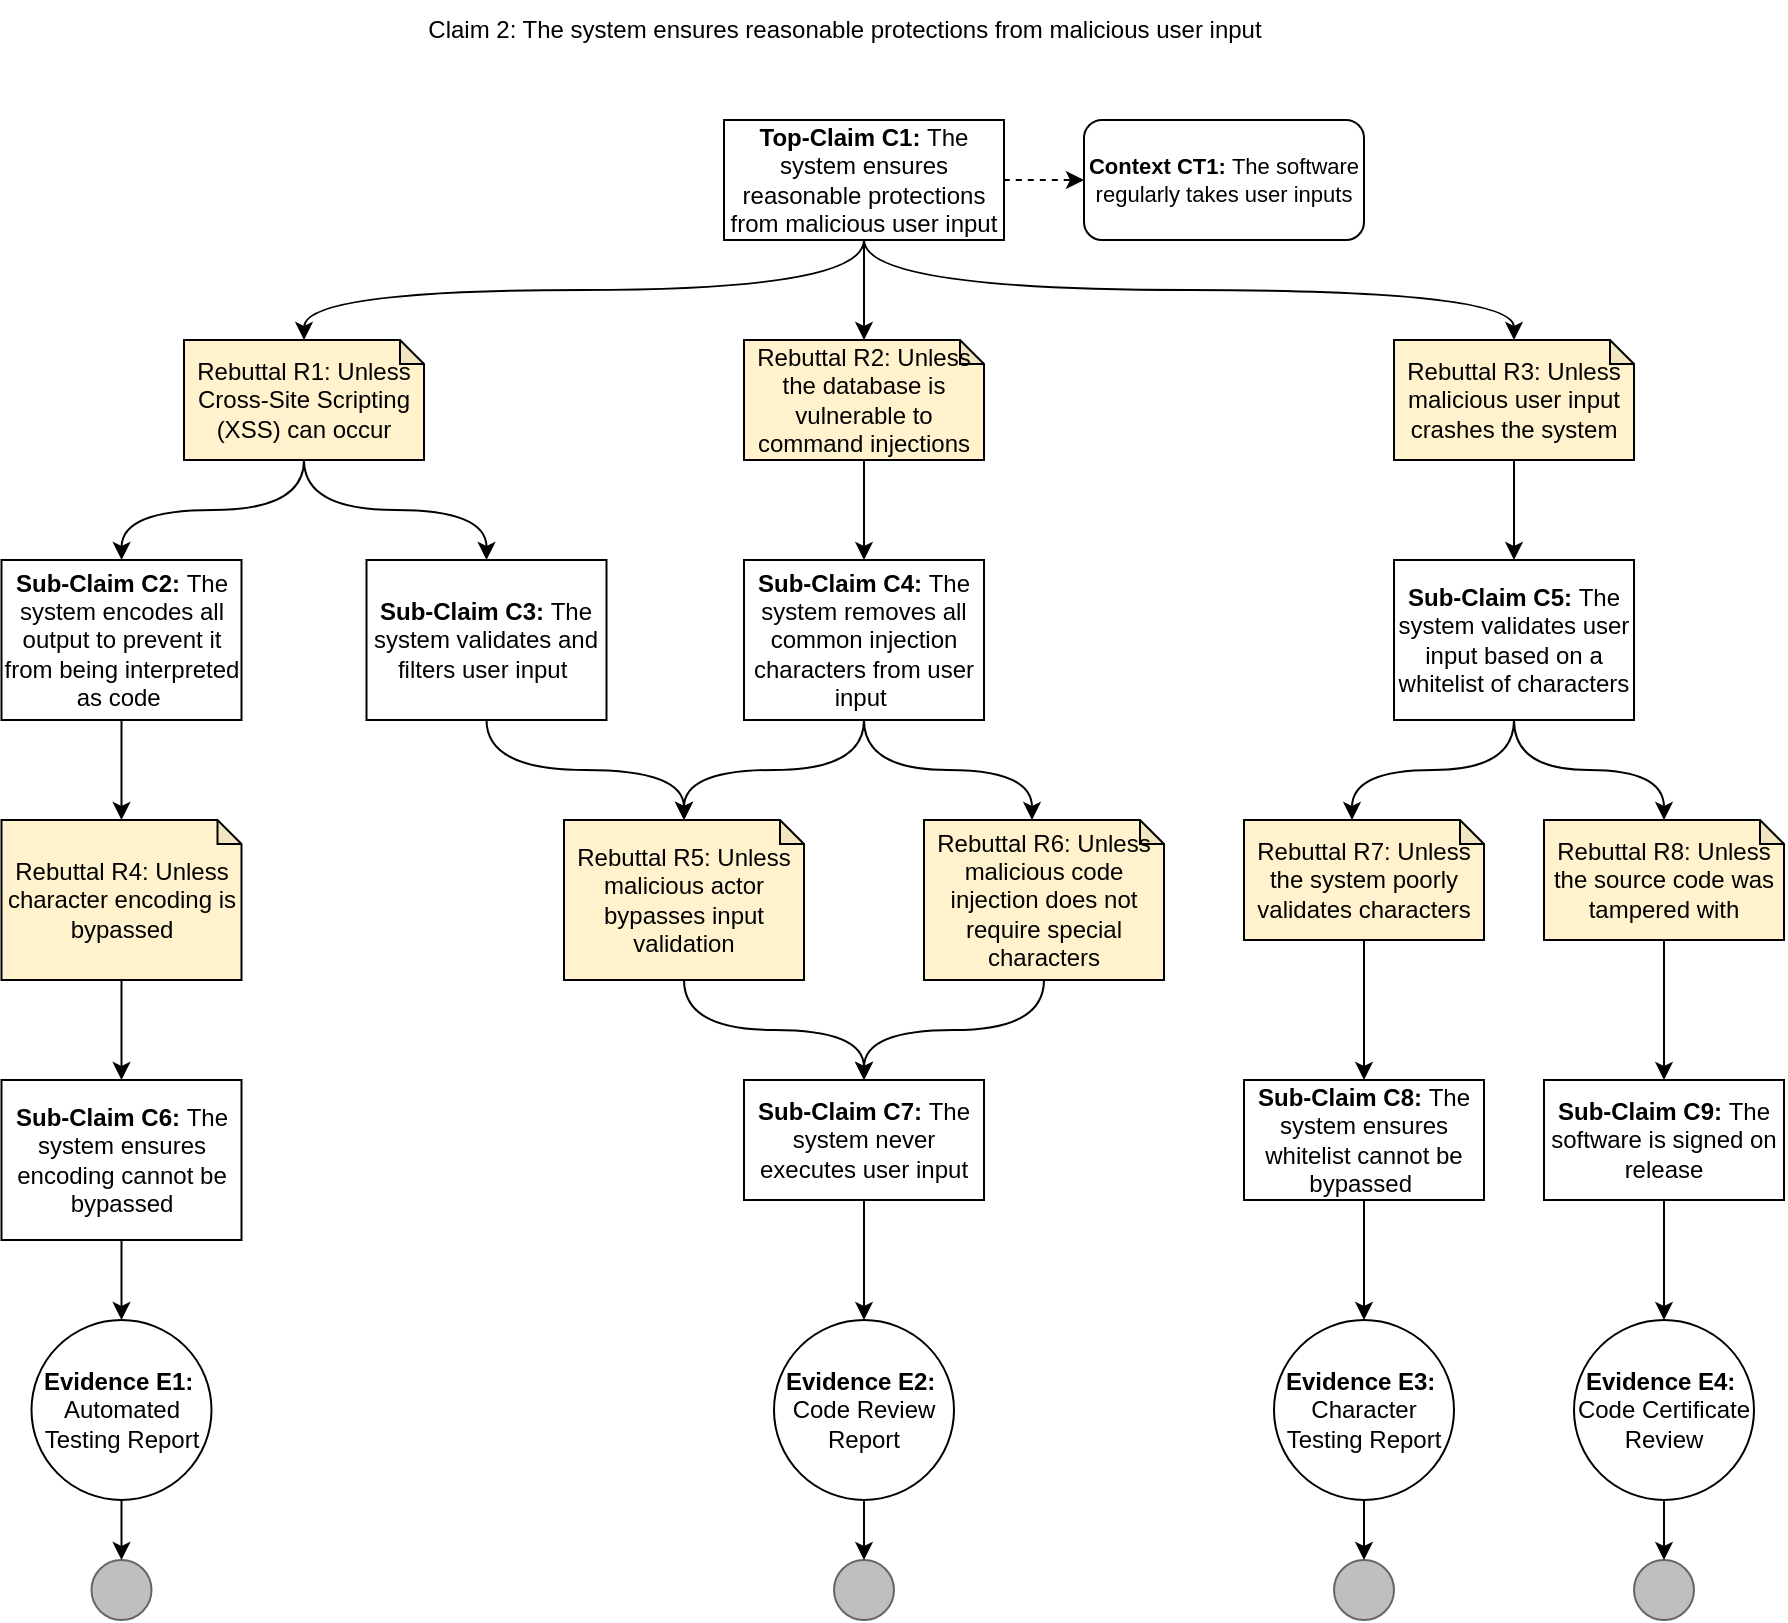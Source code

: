 <mxfile version="20.4.0" type="device"><diagram id="UYpyHkPVHAnOpGsLQY7w" name="Page-1"><mxGraphModel dx="1955" dy="854" grid="1" gridSize="10" guides="1" tooltips="1" connect="1" arrows="1" fold="1" page="1" pageScale="1" pageWidth="850" pageHeight="1100" math="0" shadow="0"><root><mxCell id="0"/><mxCell id="1" parent="0"/><mxCell id="2tqyt6GawAUih1M6MdiW-1" value="Claim 2: The system ensures reasonable protections from malicious user input" style="text;html=1;strokeColor=none;fillColor=none;align=center;verticalAlign=middle;whiteSpace=wrap;rounded=0;" parent="1" vertex="1"><mxGeometry x="202.5" y="60" width="475" height="30" as="geometry"/></mxCell><mxCell id="gzrWywMuShJwXTMHFFPe-21" style="edgeStyle=orthogonalEdgeStyle;curved=1;orthogonalLoop=1;jettySize=auto;html=1;exitX=0.5;exitY=1;exitDx=0;exitDy=0;entryX=0.5;entryY=0;entryDx=0;entryDy=0;entryPerimeter=0;" edge="1" parent="1" source="2tqyt6GawAUih1M6MdiW-2" target="gzrWywMuShJwXTMHFFPe-20"><mxGeometry relative="1" as="geometry"/></mxCell><mxCell id="2tqyt6GawAUih1M6MdiW-2" value="&lt;b&gt;Top-Claim C1:&lt;/b&gt;&amp;nbsp;The system ensures reasonable protections from malicious user input" style="rounded=0;whiteSpace=wrap;html=1;" parent="1" vertex="1"><mxGeometry x="380" y="120" width="140" height="60" as="geometry"/></mxCell><mxCell id="gJQfrmlCIir01tnQ2qw4-1" value="Rebuttal R2: Unless the database is vulnerable to command injections" style="shape=note;whiteSpace=wrap;html=1;backgroundOutline=1;darkOpacity=0.05;strokeColor=#000000;size=12;fillColor=#fff2cc;" parent="1" vertex="1"><mxGeometry x="390" y="230" width="120" height="60" as="geometry"/></mxCell><mxCell id="gzrWywMuShJwXTMHFFPe-13" style="edgeStyle=orthogonalEdgeStyle;orthogonalLoop=1;jettySize=auto;html=1;exitX=0.5;exitY=1;exitDx=0;exitDy=0;entryX=0.5;entryY=0;entryDx=0;entryDy=0;entryPerimeter=0;curved=1;" edge="1" parent="1" source="gJQfrmlCIir01tnQ2qw4-2" target="gzrWywMuShJwXTMHFFPe-12"><mxGeometry relative="1" as="geometry"/></mxCell><mxCell id="gJQfrmlCIir01tnQ2qw4-2" value="&lt;b&gt;Sub-Claim C4: &lt;/b&gt;The system removes all common injection characters from user input&amp;nbsp;" style="rounded=0;whiteSpace=wrap;html=1;strokeColor=#000000;" parent="1" vertex="1"><mxGeometry x="390" y="340" width="120" height="80" as="geometry"/></mxCell><mxCell id="gJQfrmlCIir01tnQ2qw4-4" value="" style="endArrow=classic;html=1;rounded=0;exitX=0.5;exitY=1;exitDx=0;exitDy=0;entryX=0.5;entryY=0;entryDx=0;entryDy=0;edgeStyle=orthogonalEdgeStyle;curved=1;exitPerimeter=0;" parent="1" source="gJQfrmlCIir01tnQ2qw4-1" target="gJQfrmlCIir01tnQ2qw4-2" edge="1"><mxGeometry width="50" height="50" relative="1" as="geometry"><mxPoint x="455.0" y="310" as="sourcePoint"/><mxPoint x="575.0" y="350" as="targetPoint"/></mxGeometry></mxCell><mxCell id="gJQfrmlCIir01tnQ2qw4-6" value="" style="endArrow=classic;html=1;rounded=0;exitX=0.5;exitY=1;exitDx=0;exitDy=0;entryX=0.5;entryY=0;entryDx=0;entryDy=0;entryPerimeter=0;edgeStyle=orthogonalEdgeStyle;curved=1;" parent="1" source="2tqyt6GawAUih1M6MdiW-2" target="gJQfrmlCIir01tnQ2qw4-1" edge="1"><mxGeometry width="50" height="50" relative="1" as="geometry"><mxPoint x="540" y="190" as="sourcePoint"/><mxPoint x="295" y="260" as="targetPoint"/></mxGeometry></mxCell><mxCell id="gJQfrmlCIir01tnQ2qw4-37" value="Rebuttal R3: Unless malicious user input crashes the system" style="shape=note;whiteSpace=wrap;html=1;backgroundOutline=1;darkOpacity=0.05;strokeColor=#000000;size=12;fillColor=#fff2cc;" parent="1" vertex="1"><mxGeometry x="715" y="230" width="120" height="60" as="geometry"/></mxCell><mxCell id="gJQfrmlCIir01tnQ2qw4-38" value="" style="endArrow=classic;html=1;rounded=0;exitX=0.5;exitY=1;exitDx=0;exitDy=0;entryX=0;entryY=0;entryDx=54;entryDy=0;edgeStyle=orthogonalEdgeStyle;curved=1;entryPerimeter=0;" parent="1" source="gJQfrmlCIir01tnQ2qw4-2" target="gzrWywMuShJwXTMHFFPe-7" edge="1"><mxGeometry width="50" height="50" relative="1" as="geometry"><mxPoint x="480" y="540" as="sourcePoint"/><mxPoint x="450" y="450" as="targetPoint"/></mxGeometry></mxCell><mxCell id="gJQfrmlCIir01tnQ2qw4-40" value="" style="endArrow=classic;html=1;rounded=0;entryX=0.5;entryY=0;entryDx=0;entryDy=0;entryPerimeter=0;edgeStyle=orthogonalEdgeStyle;curved=1;exitX=0.5;exitY=1;exitDx=0;exitDy=0;" parent="1" source="2tqyt6GawAUih1M6MdiW-2" target="gJQfrmlCIir01tnQ2qw4-37" edge="1"><mxGeometry width="50" height="50" relative="1" as="geometry"><mxPoint x="425" y="180" as="sourcePoint"/><mxPoint x="325.0" y="240" as="targetPoint"/></mxGeometry></mxCell><mxCell id="gJQfrmlCIir01tnQ2qw4-42" value="" style="endArrow=classic;html=1;rounded=0;entryX=0.5;entryY=0;entryDx=0;entryDy=0;edgeStyle=orthogonalEdgeStyle;curved=1;exitX=0.5;exitY=1;exitDx=0;exitDy=0;exitPerimeter=0;" parent="1" source="gJQfrmlCIir01tnQ2qw4-37" target="gzrWywMuShJwXTMHFFPe-15" edge="1"><mxGeometry width="50" height="50" relative="1" as="geometry"><mxPoint x="525.0" y="190" as="sourcePoint"/><mxPoint x="665" y="340" as="targetPoint"/></mxGeometry></mxCell><mxCell id="gJQfrmlCIir01tnQ2qw4-72" value="&lt;b&gt;Context CT1: &lt;/b&gt;The software regularly takes user inputs" style="rounded=1;whiteSpace=wrap;html=1;fontSize=11;" parent="1" vertex="1"><mxGeometry x="560" y="120" width="140" height="60" as="geometry"/></mxCell><mxCell id="gJQfrmlCIir01tnQ2qw4-73" value="" style="endArrow=classic;html=1;rounded=0;entryX=0;entryY=0.5;entryDx=0;entryDy=0;edgeStyle=orthogonalEdgeStyle;curved=1;exitX=1;exitY=0.5;exitDx=0;exitDy=0;dashed=1;" parent="1" source="2tqyt6GawAUih1M6MdiW-2" target="gJQfrmlCIir01tnQ2qw4-72" edge="1"><mxGeometry width="50" height="50" relative="1" as="geometry"><mxPoint x="450.0" y="190" as="sourcePoint"/><mxPoint x="565.0" y="240" as="targetPoint"/></mxGeometry></mxCell><mxCell id="gzrWywMuShJwXTMHFFPe-4" value="&lt;b&gt;Evidence E2:&lt;/b&gt;&amp;nbsp;&lt;br&gt;Code Review Report" style="ellipse;whiteSpace=wrap;html=1;aspect=fixed;" vertex="1" parent="1"><mxGeometry x="405" y="720" width="90" height="90" as="geometry"/></mxCell><mxCell id="gzrWywMuShJwXTMHFFPe-5" value="" style="ellipse;whiteSpace=wrap;html=1;aspect=fixed;strokeColor=#666666;fillColor=#BFBFBF;fontColor=#333333;" vertex="1" parent="1"><mxGeometry x="435" y="840" width="30" height="30" as="geometry"/></mxCell><mxCell id="gzrWywMuShJwXTMHFFPe-6" value="" style="endArrow=classic;html=1;rounded=0;exitX=0.5;exitY=1;exitDx=0;exitDy=0;entryX=0.5;entryY=0;entryDx=0;entryDy=0;edgeStyle=orthogonalEdgeStyle;curved=1;" edge="1" parent="1" source="gzrWywMuShJwXTMHFFPe-4" target="gzrWywMuShJwXTMHFFPe-5"><mxGeometry width="50" height="50" relative="1" as="geometry"><mxPoint x="470.0" y="600" as="sourcePoint"/><mxPoint x="470.0" y="650" as="targetPoint"/></mxGeometry></mxCell><mxCell id="gzrWywMuShJwXTMHFFPe-10" style="edgeStyle=orthogonalEdgeStyle;orthogonalLoop=1;jettySize=auto;html=1;entryX=0.5;entryY=0;entryDx=0;entryDy=0;curved=1;" edge="1" parent="1" source="gzrWywMuShJwXTMHFFPe-7" target="gzrWywMuShJwXTMHFFPe-9"><mxGeometry relative="1" as="geometry"/></mxCell><mxCell id="gzrWywMuShJwXTMHFFPe-7" value="Rebuttal R6: Unless malicious code injection does not require special characters" style="shape=note;whiteSpace=wrap;html=1;backgroundOutline=1;darkOpacity=0.05;strokeColor=#000000;size=12;fillColor=#fff2cc;" vertex="1" parent="1"><mxGeometry x="480" y="470" width="120" height="80" as="geometry"/></mxCell><mxCell id="gzrWywMuShJwXTMHFFPe-11" style="edgeStyle=orthogonalEdgeStyle;rounded=0;orthogonalLoop=1;jettySize=auto;html=1;exitX=0.5;exitY=1;exitDx=0;exitDy=0;entryX=0.5;entryY=0;entryDx=0;entryDy=0;" edge="1" parent="1" source="gzrWywMuShJwXTMHFFPe-9" target="gzrWywMuShJwXTMHFFPe-4"><mxGeometry relative="1" as="geometry"/></mxCell><mxCell id="gzrWywMuShJwXTMHFFPe-9" value="&lt;b&gt;Sub-Claim C7: &lt;/b&gt;The system never executes user input" style="rounded=0;whiteSpace=wrap;html=1;strokeColor=#000000;" vertex="1" parent="1"><mxGeometry x="390" y="600" width="120" height="60" as="geometry"/></mxCell><mxCell id="gzrWywMuShJwXTMHFFPe-14" style="edgeStyle=orthogonalEdgeStyle;curved=1;orthogonalLoop=1;jettySize=auto;html=1;exitX=0.5;exitY=1;exitDx=0;exitDy=0;exitPerimeter=0;entryX=0.5;entryY=0;entryDx=0;entryDy=0;" edge="1" parent="1" source="gzrWywMuShJwXTMHFFPe-12" target="gzrWywMuShJwXTMHFFPe-9"><mxGeometry relative="1" as="geometry"/></mxCell><mxCell id="gzrWywMuShJwXTMHFFPe-12" value="Rebuttal R5: Unless malicious actor bypasses input validation" style="shape=note;whiteSpace=wrap;html=1;backgroundOutline=1;darkOpacity=0.05;strokeColor=#000000;size=12;fillColor=#fff2cc;" vertex="1" parent="1"><mxGeometry x="300" y="470" width="120" height="80" as="geometry"/></mxCell><mxCell id="gzrWywMuShJwXTMHFFPe-25" style="edgeStyle=orthogonalEdgeStyle;curved=1;orthogonalLoop=1;jettySize=auto;html=1;exitX=0.5;exitY=1;exitDx=0;exitDy=0;entryX=0.5;entryY=0;entryDx=0;entryDy=0;entryPerimeter=0;" edge="1" parent="1" source="gzrWywMuShJwXTMHFFPe-15" target="gzrWywMuShJwXTMHFFPe-23"><mxGeometry relative="1" as="geometry"/></mxCell><mxCell id="gzrWywMuShJwXTMHFFPe-28" style="edgeStyle=orthogonalEdgeStyle;curved=1;orthogonalLoop=1;jettySize=auto;html=1;exitX=0.5;exitY=1;exitDx=0;exitDy=0;entryX=0;entryY=0;entryDx=54;entryDy=0;entryPerimeter=0;" edge="1" parent="1" source="gzrWywMuShJwXTMHFFPe-15" target="gzrWywMuShJwXTMHFFPe-27"><mxGeometry relative="1" as="geometry"/></mxCell><mxCell id="gzrWywMuShJwXTMHFFPe-15" value="&lt;b&gt;Sub-Claim C5: &lt;/b&gt;The system validates user input based on a whitelist of characters" style="rounded=0;whiteSpace=wrap;html=1;strokeColor=#000000;" vertex="1" parent="1"><mxGeometry x="715" y="340" width="120" height="80" as="geometry"/></mxCell><mxCell id="gzrWywMuShJwXTMHFFPe-16" value="&lt;b&gt;Evidence E3:&lt;/b&gt;&amp;nbsp;&lt;br&gt;Character Testing Report" style="ellipse;whiteSpace=wrap;html=1;aspect=fixed;" vertex="1" parent="1"><mxGeometry x="655" y="720" width="90" height="90" as="geometry"/></mxCell><mxCell id="gzrWywMuShJwXTMHFFPe-17" value="" style="ellipse;whiteSpace=wrap;html=1;aspect=fixed;strokeColor=#666666;fillColor=#BFBFBF;fontColor=#333333;" vertex="1" parent="1"><mxGeometry x="685" y="840" width="30" height="30" as="geometry"/></mxCell><mxCell id="gzrWywMuShJwXTMHFFPe-18" value="" style="endArrow=classic;html=1;rounded=0;exitX=0.5;exitY=1;exitDx=0;exitDy=0;entryX=0.5;entryY=0;entryDx=0;entryDy=0;edgeStyle=orthogonalEdgeStyle;curved=1;" edge="1" parent="1" source="gzrWywMuShJwXTMHFFPe-16" target="gzrWywMuShJwXTMHFFPe-17"><mxGeometry width="50" height="50" relative="1" as="geometry"><mxPoint x="720.0" y="600" as="sourcePoint"/><mxPoint x="720.0" y="650" as="targetPoint"/></mxGeometry></mxCell><mxCell id="gzrWywMuShJwXTMHFFPe-37" style="edgeStyle=orthogonalEdgeStyle;curved=1;orthogonalLoop=1;jettySize=auto;html=1;exitX=0.5;exitY=1;exitDx=0;exitDy=0;exitPerimeter=0;entryX=0.5;entryY=0;entryDx=0;entryDy=0;" edge="1" parent="1" source="gzrWywMuShJwXTMHFFPe-20" target="gzrWywMuShJwXTMHFFPe-22"><mxGeometry relative="1" as="geometry"/></mxCell><mxCell id="gzrWywMuShJwXTMHFFPe-39" style="edgeStyle=orthogonalEdgeStyle;curved=1;orthogonalLoop=1;jettySize=auto;html=1;exitX=0.5;exitY=1;exitDx=0;exitDy=0;exitPerimeter=0;" edge="1" parent="1" source="gzrWywMuShJwXTMHFFPe-20" target="gzrWywMuShJwXTMHFFPe-38"><mxGeometry relative="1" as="geometry"/></mxCell><mxCell id="gzrWywMuShJwXTMHFFPe-20" value="Rebuttal R1: Unless Cross-Site Scripting (XSS) can occur" style="shape=note;whiteSpace=wrap;html=1;backgroundOutline=1;darkOpacity=0.05;strokeColor=#000000;size=12;fillColor=#fff2cc;" vertex="1" parent="1"><mxGeometry x="110" y="230" width="120" height="60" as="geometry"/></mxCell><mxCell id="gzrWywMuShJwXTMHFFPe-36" style="edgeStyle=orthogonalEdgeStyle;curved=1;orthogonalLoop=1;jettySize=auto;html=1;exitX=0.5;exitY=1;exitDx=0;exitDy=0;entryX=0.5;entryY=0;entryDx=0;entryDy=0;entryPerimeter=0;" edge="1" parent="1" source="gzrWywMuShJwXTMHFFPe-22" target="gzrWywMuShJwXTMHFFPe-12"><mxGeometry relative="1" as="geometry"><mxPoint x="30" y="440" as="targetPoint"/></mxGeometry></mxCell><mxCell id="gzrWywMuShJwXTMHFFPe-22" value="&lt;b&gt;Sub-Claim C3: &lt;/b&gt;The system validates and filters user input&amp;nbsp;" style="rounded=0;whiteSpace=wrap;html=1;strokeColor=#000000;" vertex="1" parent="1"><mxGeometry x="201.25" y="340" width="120" height="80" as="geometry"/></mxCell><mxCell id="gzrWywMuShJwXTMHFFPe-26" style="edgeStyle=orthogonalEdgeStyle;curved=1;orthogonalLoop=1;jettySize=auto;html=1;exitX=0.5;exitY=1;exitDx=0;exitDy=0;exitPerimeter=0;entryX=0.5;entryY=0;entryDx=0;entryDy=0;" edge="1" parent="1" source="gzrWywMuShJwXTMHFFPe-23" target="gzrWywMuShJwXTMHFFPe-24"><mxGeometry relative="1" as="geometry"/></mxCell><mxCell id="gzrWywMuShJwXTMHFFPe-23" value="Rebuttal R8: Unless the source code was tampered with" style="shape=note;whiteSpace=wrap;html=1;backgroundOutline=1;darkOpacity=0.05;strokeColor=#000000;size=12;fillColor=#fff2cc;" vertex="1" parent="1"><mxGeometry x="790" y="470" width="120" height="60" as="geometry"/></mxCell><mxCell id="gzrWywMuShJwXTMHFFPe-35" style="edgeStyle=orthogonalEdgeStyle;curved=1;orthogonalLoop=1;jettySize=auto;html=1;exitX=0.5;exitY=1;exitDx=0;exitDy=0;entryX=0.5;entryY=0;entryDx=0;entryDy=0;" edge="1" parent="1" source="gzrWywMuShJwXTMHFFPe-24" target="gzrWywMuShJwXTMHFFPe-32"><mxGeometry relative="1" as="geometry"/></mxCell><mxCell id="gzrWywMuShJwXTMHFFPe-24" value="&lt;b&gt;Sub-Claim C9: &lt;/b&gt;The software is signed on release" style="rounded=0;whiteSpace=wrap;html=1;strokeColor=#000000;" vertex="1" parent="1"><mxGeometry x="790" y="600" width="120" height="60" as="geometry"/></mxCell><mxCell id="gzrWywMuShJwXTMHFFPe-31" style="edgeStyle=orthogonalEdgeStyle;curved=1;orthogonalLoop=1;jettySize=auto;html=1;exitX=0.5;exitY=1;exitDx=0;exitDy=0;exitPerimeter=0;entryX=0.5;entryY=0;entryDx=0;entryDy=0;" edge="1" parent="1" source="gzrWywMuShJwXTMHFFPe-27" target="gzrWywMuShJwXTMHFFPe-29"><mxGeometry relative="1" as="geometry"/></mxCell><mxCell id="gzrWywMuShJwXTMHFFPe-27" value="Rebuttal R7: Unless the system poorly validates characters" style="shape=note;whiteSpace=wrap;html=1;backgroundOutline=1;darkOpacity=0.05;strokeColor=#000000;size=12;fillColor=#fff2cc;" vertex="1" parent="1"><mxGeometry x="640" y="470" width="120" height="60" as="geometry"/></mxCell><mxCell id="gzrWywMuShJwXTMHFFPe-30" style="edgeStyle=orthogonalEdgeStyle;curved=1;orthogonalLoop=1;jettySize=auto;html=1;exitX=0.5;exitY=1;exitDx=0;exitDy=0;entryX=0.5;entryY=0;entryDx=0;entryDy=0;" edge="1" parent="1" source="gzrWywMuShJwXTMHFFPe-29" target="gzrWywMuShJwXTMHFFPe-16"><mxGeometry relative="1" as="geometry"/></mxCell><mxCell id="gzrWywMuShJwXTMHFFPe-29" value="&lt;b&gt;Sub-Claim C8: &lt;/b&gt;The system ensures whitelist cannot be bypassed&amp;nbsp;" style="rounded=0;whiteSpace=wrap;html=1;strokeColor=#000000;" vertex="1" parent="1"><mxGeometry x="640" y="600" width="120" height="60" as="geometry"/></mxCell><mxCell id="gzrWywMuShJwXTMHFFPe-32" value="&lt;b&gt;Evidence E4:&lt;/b&gt;&amp;nbsp;&lt;br&gt;Code Certificate Review" style="ellipse;whiteSpace=wrap;html=1;aspect=fixed;" vertex="1" parent="1"><mxGeometry x="805" y="720" width="90" height="90" as="geometry"/></mxCell><mxCell id="gzrWywMuShJwXTMHFFPe-33" value="" style="ellipse;whiteSpace=wrap;html=1;aspect=fixed;strokeColor=#666666;fillColor=#BFBFBF;fontColor=#333333;" vertex="1" parent="1"><mxGeometry x="835" y="840" width="30" height="30" as="geometry"/></mxCell><mxCell id="gzrWywMuShJwXTMHFFPe-34" value="" style="endArrow=classic;html=1;rounded=0;exitX=0.5;exitY=1;exitDx=0;exitDy=0;entryX=0.5;entryY=0;entryDx=0;entryDy=0;edgeStyle=orthogonalEdgeStyle;curved=1;" edge="1" parent="1" source="gzrWywMuShJwXTMHFFPe-32" target="gzrWywMuShJwXTMHFFPe-33"><mxGeometry width="50" height="50" relative="1" as="geometry"><mxPoint x="870.0" y="600" as="sourcePoint"/><mxPoint x="870.0" y="650" as="targetPoint"/></mxGeometry></mxCell><mxCell id="gzrWywMuShJwXTMHFFPe-41" style="edgeStyle=orthogonalEdgeStyle;curved=1;orthogonalLoop=1;jettySize=auto;html=1;exitX=0.5;exitY=1;exitDx=0;exitDy=0;entryX=0.5;entryY=0;entryDx=0;entryDy=0;entryPerimeter=0;" edge="1" parent="1" source="gzrWywMuShJwXTMHFFPe-38" target="gzrWywMuShJwXTMHFFPe-40"><mxGeometry relative="1" as="geometry"/></mxCell><mxCell id="gzrWywMuShJwXTMHFFPe-38" value="&lt;b&gt;Sub-Claim C2: &lt;/b&gt;The system encodes all output to prevent it from being interpreted as code&amp;nbsp;" style="rounded=0;whiteSpace=wrap;html=1;strokeColor=#000000;" vertex="1" parent="1"><mxGeometry x="18.75" y="340" width="120" height="80" as="geometry"/></mxCell><mxCell id="gzrWywMuShJwXTMHFFPe-46" style="edgeStyle=orthogonalEdgeStyle;curved=1;orthogonalLoop=1;jettySize=auto;html=1;exitX=0.5;exitY=1;exitDx=0;exitDy=0;exitPerimeter=0;entryX=0.5;entryY=0;entryDx=0;entryDy=0;" edge="1" parent="1" source="gzrWywMuShJwXTMHFFPe-40" target="gzrWywMuShJwXTMHFFPe-42"><mxGeometry relative="1" as="geometry"/></mxCell><mxCell id="gzrWywMuShJwXTMHFFPe-40" value="Rebuttal R4: Unless character encoding is bypassed" style="shape=note;whiteSpace=wrap;html=1;backgroundOutline=1;darkOpacity=0.05;strokeColor=#000000;size=12;fillColor=#fff2cc;" vertex="1" parent="1"><mxGeometry x="18.75" y="470" width="120" height="80" as="geometry"/></mxCell><mxCell id="gzrWywMuShJwXTMHFFPe-47" style="edgeStyle=orthogonalEdgeStyle;curved=1;orthogonalLoop=1;jettySize=auto;html=1;exitX=0.5;exitY=1;exitDx=0;exitDy=0;entryX=0.5;entryY=0;entryDx=0;entryDy=0;" edge="1" parent="1" source="gzrWywMuShJwXTMHFFPe-42" target="gzrWywMuShJwXTMHFFPe-43"><mxGeometry relative="1" as="geometry"/></mxCell><mxCell id="gzrWywMuShJwXTMHFFPe-42" value="&lt;b&gt;Sub-Claim C6: &lt;/b&gt;The system ensures encoding cannot be bypassed" style="rounded=0;whiteSpace=wrap;html=1;strokeColor=#000000;" vertex="1" parent="1"><mxGeometry x="18.75" y="600" width="120" height="80" as="geometry"/></mxCell><mxCell id="gzrWywMuShJwXTMHFFPe-43" value="&lt;b&gt;Evidence E1:&lt;/b&gt;&amp;nbsp;&lt;br&gt;Automated Testing Report" style="ellipse;whiteSpace=wrap;html=1;aspect=fixed;" vertex="1" parent="1"><mxGeometry x="33.75" y="720" width="90" height="90" as="geometry"/></mxCell><mxCell id="gzrWywMuShJwXTMHFFPe-44" value="" style="ellipse;whiteSpace=wrap;html=1;aspect=fixed;strokeColor=#666666;fillColor=#BFBFBF;fontColor=#333333;" vertex="1" parent="1"><mxGeometry x="63.75" y="840" width="30" height="30" as="geometry"/></mxCell><mxCell id="gzrWywMuShJwXTMHFFPe-45" value="" style="endArrow=classic;html=1;rounded=0;exitX=0.5;exitY=1;exitDx=0;exitDy=0;entryX=0.5;entryY=0;entryDx=0;entryDy=0;edgeStyle=orthogonalEdgeStyle;curved=1;" edge="1" parent="1" source="gzrWywMuShJwXTMHFFPe-43" target="gzrWywMuShJwXTMHFFPe-44"><mxGeometry width="50" height="50" relative="1" as="geometry"><mxPoint x="98.75" y="600" as="sourcePoint"/><mxPoint x="98.75" y="650" as="targetPoint"/></mxGeometry></mxCell></root></mxGraphModel></diagram></mxfile>